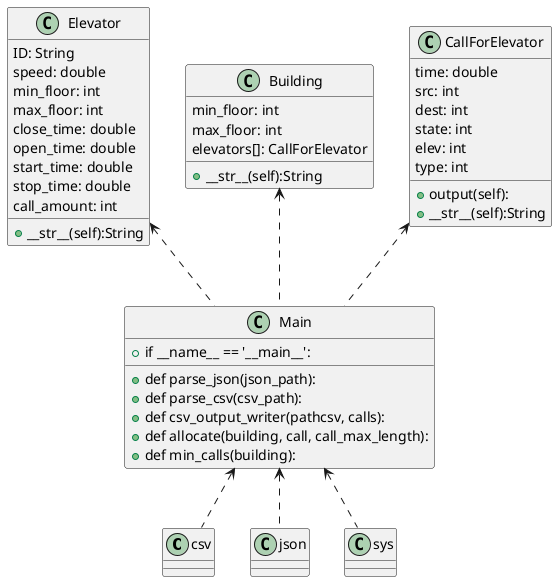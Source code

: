 @startuml
'https://plantuml.com/class-diagram
class csv
class json
class sys
class Elevator
class Building
class CallForElevator
class Main

Elevator <.. Main
Building <.. Main
CallForElevator <.. Main
Main <.. json
Main <..  csv
Main <.. sys


class Elevator {
        ID: String
        speed: double
        min_floor: int
        max_floor: int
        close_time: double
        open_time: double
        start_time: double
        stop_time: double
        call_amount: int

       +__str__(self):String
}

class Building {
       min_floor: int
       max_floor: int
       elevators[]: CallForElevator

       +__str__(self):String
}

class CallForElevator {
        time: double
        src: int
        dest: int
        state: int
        elev: int
        type: int

       +output(self):
       +__str__(self):String
}

class Main {

+def parse_json(json_path):
+def parse_csv(csv_path):
+def csv_output_writer(pathcsv, calls):
+def allocate(building, call, call_max_length):
+def min_calls(building):
+if __name__ == '__main__':

}


@enduml